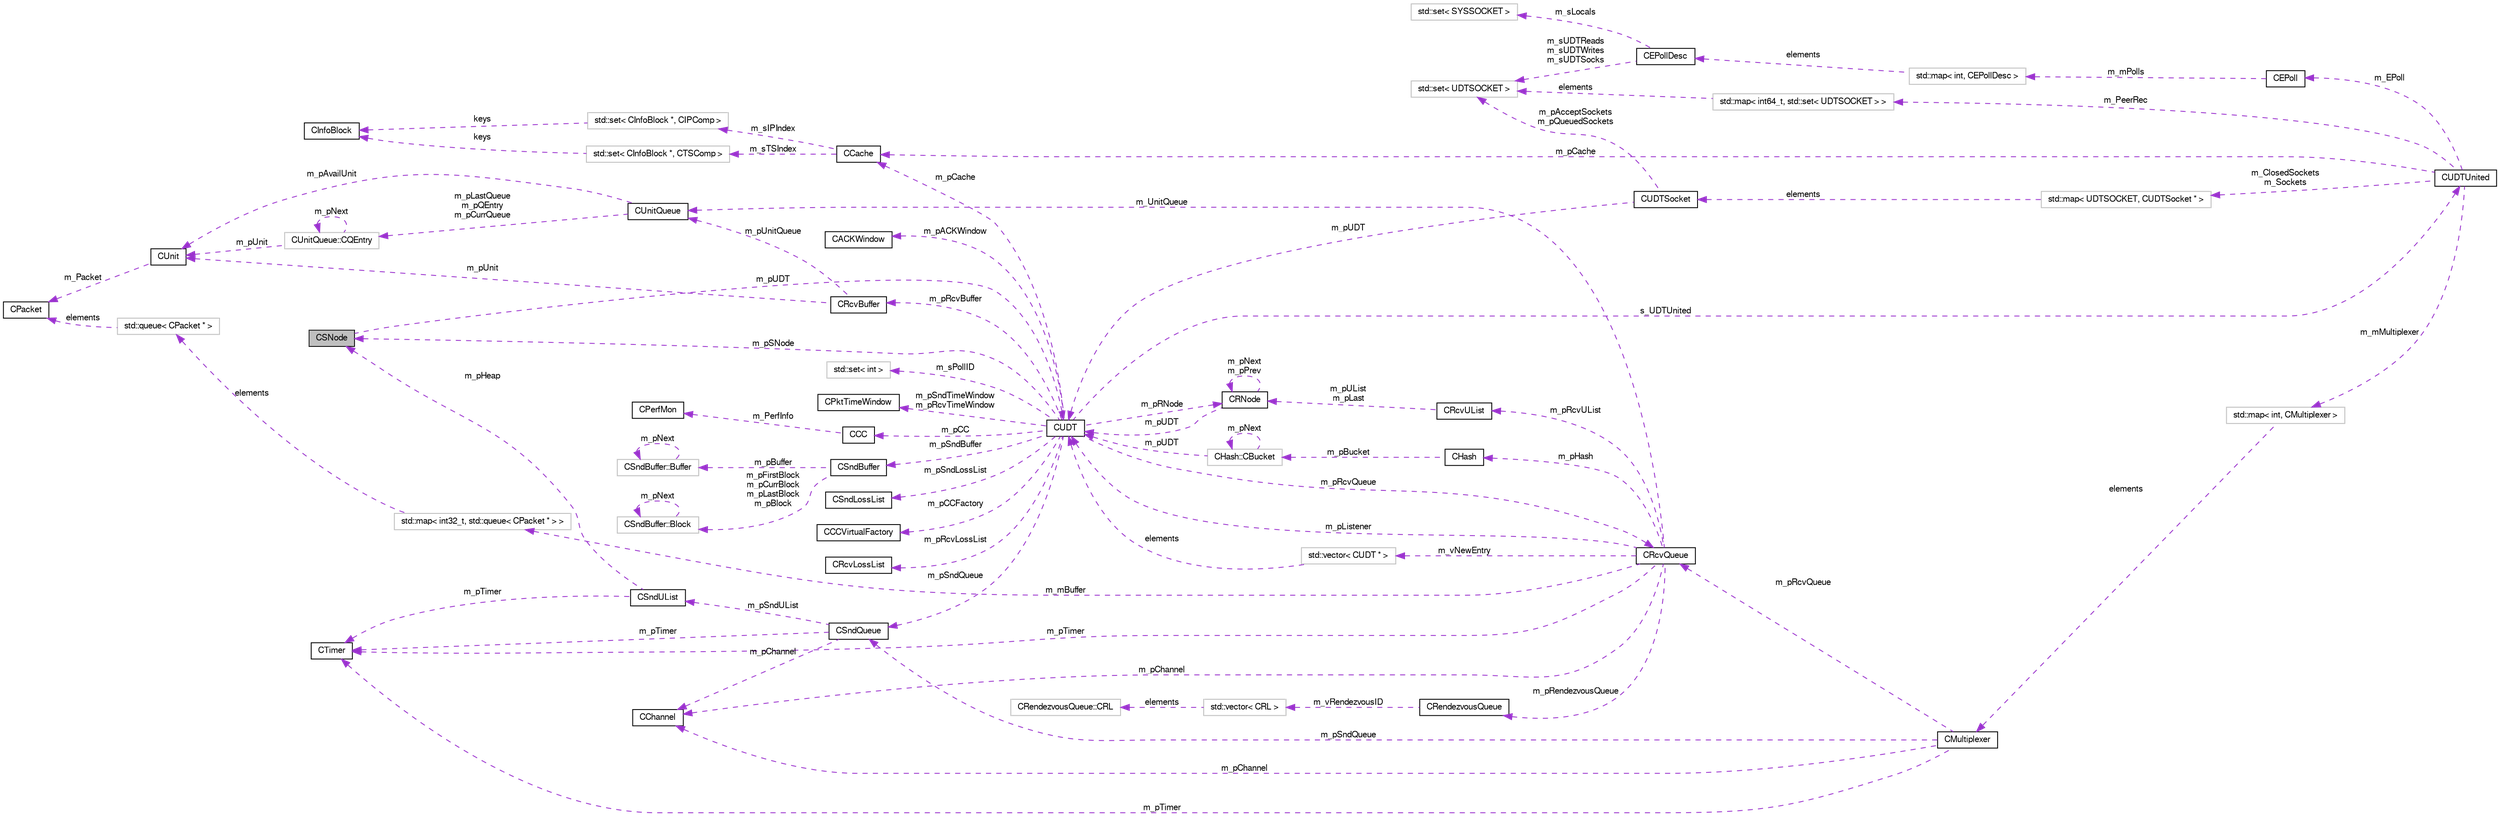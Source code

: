 digraph G
{
  bgcolor="transparent";
  edge [fontname="FreeSans",fontsize="10",labelfontname="FreeSans",labelfontsize="10"];
  node [fontname="FreeSans",fontsize="10",shape=record];
  rankdir=LR;
  Node1 [label="CSNode",height=0.2,width=0.4,color="black", fillcolor="grey75", style="filled" fontcolor="black"];
  Node2 -> Node1 [dir=back,color="darkorchid3",fontsize="10",style="dashed",label="m_pUDT",fontname="FreeSans"];
  Node2 [label="CUDT",height=0.2,width=0.4,color="black",URL="$classCUDT.html"];
  Node3 -> Node2 [dir=back,color="darkorchid3",fontsize="10",style="dashed",label="m_pACKWindow",fontname="FreeSans"];
  Node3 [label="CACKWindow",height=0.2,width=0.4,color="black",URL="$classCACKWindow.html"];
  Node4 -> Node2 [dir=back,color="darkorchid3",fontsize="10",style="dashed",label="m_sPollID",fontname="FreeSans"];
  Node4 [label="std::set\< int \>",height=0.2,width=0.4,color="grey75"];
  Node5 -> Node2 [dir=back,color="darkorchid3",fontsize="10",style="dashed",label="m_pSndTimeWindow\nm_pRcvTimeWindow",fontname="FreeSans"];
  Node5 [label="CPktTimeWindow",height=0.2,width=0.4,color="black",URL="$classCPktTimeWindow.html"];
  Node6 -> Node2 [dir=back,color="darkorchid3",fontsize="10",style="dashed",label="m_pSndBuffer",fontname="FreeSans"];
  Node6 [label="CSndBuffer",height=0.2,width=0.4,color="black",URL="$classCSndBuffer.html"];
  Node7 -> Node6 [dir=back,color="darkorchid3",fontsize="10",style="dashed",label="m_pBuffer",fontname="FreeSans"];
  Node7 [label="CSndBuffer::Buffer",height=0.2,width=0.4,color="grey75"];
  Node7 -> Node7 [dir=back,color="darkorchid3",fontsize="10",style="dashed",label="m_pNext",fontname="FreeSans"];
  Node8 -> Node6 [dir=back,color="darkorchid3",fontsize="10",style="dashed",label="m_pFirstBlock\nm_pCurrBlock\nm_pLastBlock\nm_pBlock",fontname="FreeSans"];
  Node8 [label="CSndBuffer::Block",height=0.2,width=0.4,color="grey75"];
  Node8 -> Node8 [dir=back,color="darkorchid3",fontsize="10",style="dashed",label="m_pNext",fontname="FreeSans"];
  Node9 -> Node2 [dir=back,color="darkorchid3",fontsize="10",style="dashed",label="m_pSndLossList",fontname="FreeSans"];
  Node9 [label="CSndLossList",height=0.2,width=0.4,color="black",URL="$classCSndLossList.html"];
  Node10 -> Node2 [dir=back,color="darkorchid3",fontsize="10",style="dashed",label="m_pCCFactory",fontname="FreeSans"];
  Node10 [label="CCCVirtualFactory",height=0.2,width=0.4,color="black",URL="$classCCCVirtualFactory.html"];
  Node11 -> Node2 [dir=back,color="darkorchid3",fontsize="10",style="dashed",label="m_pRcvBuffer",fontname="FreeSans"];
  Node11 [label="CRcvBuffer",height=0.2,width=0.4,color="black",URL="$classCRcvBuffer.html"];
  Node12 -> Node11 [dir=back,color="darkorchid3",fontsize="10",style="dashed",label="m_pUnit",fontname="FreeSans"];
  Node12 [label="CUnit",height=0.2,width=0.4,color="black",URL="$structCUnit.html"];
  Node13 -> Node12 [dir=back,color="darkorchid3",fontsize="10",style="dashed",label="m_Packet",fontname="FreeSans"];
  Node13 [label="CPacket",height=0.2,width=0.4,color="black",URL="$classCPacket.html"];
  Node14 -> Node11 [dir=back,color="darkorchid3",fontsize="10",style="dashed",label="m_pUnitQueue",fontname="FreeSans"];
  Node14 [label="CUnitQueue",height=0.2,width=0.4,color="black",URL="$classCUnitQueue.html"];
  Node12 -> Node14 [dir=back,color="darkorchid3",fontsize="10",style="dashed",label="m_pAvailUnit",fontname="FreeSans"];
  Node15 -> Node14 [dir=back,color="darkorchid3",fontsize="10",style="dashed",label="m_pLastQueue\nm_pQEntry\nm_pCurrQueue",fontname="FreeSans"];
  Node15 [label="CUnitQueue::CQEntry",height=0.2,width=0.4,color="grey75"];
  Node12 -> Node15 [dir=back,color="darkorchid3",fontsize="10",style="dashed",label="m_pUnit",fontname="FreeSans"];
  Node15 -> Node15 [dir=back,color="darkorchid3",fontsize="10",style="dashed",label="m_pNext",fontname="FreeSans"];
  Node16 -> Node2 [dir=back,color="darkorchid3",fontsize="10",style="dashed",label="s_UDTUnited",fontname="FreeSans"];
  Node16 [label="CUDTUnited",height=0.2,width=0.4,color="black",URL="$classCUDTUnited.html"];
  Node17 -> Node16 [dir=back,color="darkorchid3",fontsize="10",style="dashed",label="m_mMultiplexer",fontname="FreeSans"];
  Node17 [label="std::map\< int, CMultiplexer \>",height=0.2,width=0.4,color="grey75"];
  Node18 -> Node17 [dir=back,color="darkorchid3",fontsize="10",style="dashed",label="elements",fontname="FreeSans"];
  Node18 [label="CMultiplexer",height=0.2,width=0.4,color="black",URL="$structCMultiplexer.html"];
  Node19 -> Node18 [dir=back,color="darkorchid3",fontsize="10",style="dashed",label="m_pTimer",fontname="FreeSans"];
  Node19 [label="CTimer",height=0.2,width=0.4,color="black",URL="$classCTimer.html"];
  Node20 -> Node18 [dir=back,color="darkorchid3",fontsize="10",style="dashed",label="m_pSndQueue",fontname="FreeSans"];
  Node20 [label="CSndQueue",height=0.2,width=0.4,color="black",URL="$classCSndQueue.html"];
  Node19 -> Node20 [dir=back,color="darkorchid3",fontsize="10",style="dashed",label="m_pTimer",fontname="FreeSans"];
  Node21 -> Node20 [dir=back,color="darkorchid3",fontsize="10",style="dashed",label="m_pSndUList",fontname="FreeSans"];
  Node21 [label="CSndUList",height=0.2,width=0.4,color="black",URL="$classCSndUList.html"];
  Node19 -> Node21 [dir=back,color="darkorchid3",fontsize="10",style="dashed",label="m_pTimer",fontname="FreeSans"];
  Node1 -> Node21 [dir=back,color="darkorchid3",fontsize="10",style="dashed",label="m_pHeap",fontname="FreeSans"];
  Node22 -> Node20 [dir=back,color="darkorchid3",fontsize="10",style="dashed",label="m_pChannel",fontname="FreeSans"];
  Node22 [label="CChannel",height=0.2,width=0.4,color="black",URL="$classCChannel.html"];
  Node22 -> Node18 [dir=back,color="darkorchid3",fontsize="10",style="dashed",label="m_pChannel",fontname="FreeSans"];
  Node23 -> Node18 [dir=back,color="darkorchid3",fontsize="10",style="dashed",label="m_pRcvQueue",fontname="FreeSans"];
  Node23 [label="CRcvQueue",height=0.2,width=0.4,color="black",URL="$classCRcvQueue.html"];
  Node24 -> Node23 [dir=back,color="darkorchid3",fontsize="10",style="dashed",label="m_mBuffer",fontname="FreeSans"];
  Node24 [label="std::map\< int32_t, std::queue\< CPacket * \> \>",height=0.2,width=0.4,color="grey75"];
  Node25 -> Node24 [dir=back,color="darkorchid3",fontsize="10",style="dashed",label="elements",fontname="FreeSans"];
  Node25 [label="std::queue\< CPacket * \>",height=0.2,width=0.4,color="grey75"];
  Node13 -> Node25 [dir=back,color="darkorchid3",fontsize="10",style="dashed",label="elements",fontname="FreeSans"];
  Node2 -> Node23 [dir=back,color="darkorchid3",fontsize="10",style="dashed",label="m_pListener",fontname="FreeSans"];
  Node19 -> Node23 [dir=back,color="darkorchid3",fontsize="10",style="dashed",label="m_pTimer",fontname="FreeSans"];
  Node26 -> Node23 [dir=back,color="darkorchid3",fontsize="10",style="dashed",label="m_pRendezvousQueue",fontname="FreeSans"];
  Node26 [label="CRendezvousQueue",height=0.2,width=0.4,color="black",URL="$classCRendezvousQueue.html"];
  Node27 -> Node26 [dir=back,color="darkorchid3",fontsize="10",style="dashed",label="m_vRendezvousID",fontname="FreeSans"];
  Node27 [label="std::vector\< CRL \>",height=0.2,width=0.4,color="grey75"];
  Node28 -> Node27 [dir=back,color="darkorchid3",fontsize="10",style="dashed",label="elements",fontname="FreeSans"];
  Node28 [label="CRendezvousQueue::CRL",height=0.2,width=0.4,color="grey75"];
  Node29 -> Node23 [dir=back,color="darkorchid3",fontsize="10",style="dashed",label="m_vNewEntry",fontname="FreeSans"];
  Node29 [label="std::vector\< CUDT * \>",height=0.2,width=0.4,color="grey75"];
  Node2 -> Node29 [dir=back,color="darkorchid3",fontsize="10",style="dashed",label="elements",fontname="FreeSans"];
  Node14 -> Node23 [dir=back,color="darkorchid3",fontsize="10",style="dashed",label="m_UnitQueue",fontname="FreeSans"];
  Node30 -> Node23 [dir=back,color="darkorchid3",fontsize="10",style="dashed",label="m_pRcvUList",fontname="FreeSans"];
  Node30 [label="CRcvUList",height=0.2,width=0.4,color="black",URL="$classCRcvUList.html"];
  Node31 -> Node30 [dir=back,color="darkorchid3",fontsize="10",style="dashed",label="m_pUList\nm_pLast",fontname="FreeSans"];
  Node31 [label="CRNode",height=0.2,width=0.4,color="black",URL="$structCRNode.html"];
  Node2 -> Node31 [dir=back,color="darkorchid3",fontsize="10",style="dashed",label="m_pUDT",fontname="FreeSans"];
  Node31 -> Node31 [dir=back,color="darkorchid3",fontsize="10",style="dashed",label="m_pNext\nm_pPrev",fontname="FreeSans"];
  Node32 -> Node23 [dir=back,color="darkorchid3",fontsize="10",style="dashed",label="m_pHash",fontname="FreeSans"];
  Node32 [label="CHash",height=0.2,width=0.4,color="black",URL="$classCHash.html"];
  Node33 -> Node32 [dir=back,color="darkorchid3",fontsize="10",style="dashed",label="m_pBucket",fontname="FreeSans"];
  Node33 [label="CHash::CBucket",height=0.2,width=0.4,color="grey75"];
  Node2 -> Node33 [dir=back,color="darkorchid3",fontsize="10",style="dashed",label="m_pUDT",fontname="FreeSans"];
  Node33 -> Node33 [dir=back,color="darkorchid3",fontsize="10",style="dashed",label="m_pNext",fontname="FreeSans"];
  Node22 -> Node23 [dir=back,color="darkorchid3",fontsize="10",style="dashed",label="m_pChannel",fontname="FreeSans"];
  Node34 -> Node16 [dir=back,color="darkorchid3",fontsize="10",style="dashed",label="m_ClosedSockets\nm_Sockets",fontname="FreeSans"];
  Node34 [label="std::map\< UDTSOCKET, CUDTSocket * \>",height=0.2,width=0.4,color="grey75"];
  Node35 -> Node34 [dir=back,color="darkorchid3",fontsize="10",style="dashed",label="elements",fontname="FreeSans"];
  Node35 [label="CUDTSocket",height=0.2,width=0.4,color="black",URL="$classCUDTSocket.html"];
  Node36 -> Node35 [dir=back,color="darkorchid3",fontsize="10",style="dashed",label="m_pAcceptSockets\nm_pQueuedSockets",fontname="FreeSans"];
  Node36 [label="std::set\< UDTSOCKET \>",height=0.2,width=0.4,color="grey75"];
  Node2 -> Node35 [dir=back,color="darkorchid3",fontsize="10",style="dashed",label="m_pUDT",fontname="FreeSans"];
  Node37 -> Node16 [dir=back,color="darkorchid3",fontsize="10",style="dashed",label="m_PeerRec",fontname="FreeSans"];
  Node37 [label="std::map\< int64_t, std::set\< UDTSOCKET \> \>",height=0.2,width=0.4,color="grey75"];
  Node36 -> Node37 [dir=back,color="darkorchid3",fontsize="10",style="dashed",label="elements",fontname="FreeSans"];
  Node38 -> Node16 [dir=back,color="darkorchid3",fontsize="10",style="dashed",label="m_EPoll",fontname="FreeSans"];
  Node38 [label="CEPoll",height=0.2,width=0.4,color="black",URL="$classCEPoll.html"];
  Node39 -> Node38 [dir=back,color="darkorchid3",fontsize="10",style="dashed",label="m_mPolls",fontname="FreeSans"];
  Node39 [label="std::map\< int, CEPollDesc \>",height=0.2,width=0.4,color="grey75"];
  Node40 -> Node39 [dir=back,color="darkorchid3",fontsize="10",style="dashed",label="elements",fontname="FreeSans"];
  Node40 [label="CEPollDesc",height=0.2,width=0.4,color="black",URL="$structCEPollDesc.html"];
  Node36 -> Node40 [dir=back,color="darkorchid3",fontsize="10",style="dashed",label="m_sUDTReads\nm_sUDTWrites\nm_sUDTSocks",fontname="FreeSans"];
  Node41 -> Node40 [dir=back,color="darkorchid3",fontsize="10",style="dashed",label="m_sLocals",fontname="FreeSans"];
  Node41 [label="std::set\< SYSSOCKET \>",height=0.2,width=0.4,color="grey75"];
  Node42 -> Node16 [dir=back,color="darkorchid3",fontsize="10",style="dashed",label="m_pCache",fontname="FreeSans"];
  Node42 [label="CCache",height=0.2,width=0.4,color="black",URL="$classCCache.html"];
  Node43 -> Node42 [dir=back,color="darkorchid3",fontsize="10",style="dashed",label="m_sTSIndex",fontname="FreeSans"];
  Node43 [label="std::set\< CInfoBlock *, CTSComp \>",height=0.2,width=0.4,color="grey75"];
  Node44 -> Node43 [dir=back,color="darkorchid3",fontsize="10",style="dashed",label="keys",fontname="FreeSans"];
  Node44 [label="CInfoBlock",height=0.2,width=0.4,color="black",URL="$structCInfoBlock.html"];
  Node45 -> Node42 [dir=back,color="darkorchid3",fontsize="10",style="dashed",label="m_sIPIndex",fontname="FreeSans"];
  Node45 [label="std::set\< CInfoBlock *, CIPComp \>",height=0.2,width=0.4,color="grey75"];
  Node44 -> Node45 [dir=back,color="darkorchid3",fontsize="10",style="dashed",label="keys",fontname="FreeSans"];
  Node20 -> Node2 [dir=back,color="darkorchid3",fontsize="10",style="dashed",label="m_pSndQueue",fontname="FreeSans"];
  Node46 -> Node2 [dir=back,color="darkorchid3",fontsize="10",style="dashed",label="m_pRcvLossList",fontname="FreeSans"];
  Node46 [label="CRcvLossList",height=0.2,width=0.4,color="black",URL="$classCRcvLossList.html"];
  Node31 -> Node2 [dir=back,color="darkorchid3",fontsize="10",style="dashed",label="m_pRNode",fontname="FreeSans"];
  Node23 -> Node2 [dir=back,color="darkorchid3",fontsize="10",style="dashed",label="m_pRcvQueue",fontname="FreeSans"];
  Node1 -> Node2 [dir=back,color="darkorchid3",fontsize="10",style="dashed",label="m_pSNode",fontname="FreeSans"];
  Node42 -> Node2 [dir=back,color="darkorchid3",fontsize="10",style="dashed",label="m_pCache",fontname="FreeSans"];
  Node47 -> Node2 [dir=back,color="darkorchid3",fontsize="10",style="dashed",label="m_pCC",fontname="FreeSans"];
  Node47 [label="CCC",height=0.2,width=0.4,color="black",URL="$classCCC.html"];
  Node48 -> Node47 [dir=back,color="darkorchid3",fontsize="10",style="dashed",label="m_PerfInfo",fontname="FreeSans"];
  Node48 [label="CPerfMon",height=0.2,width=0.4,color="black",URL="$structCPerfMon.html"];
}
